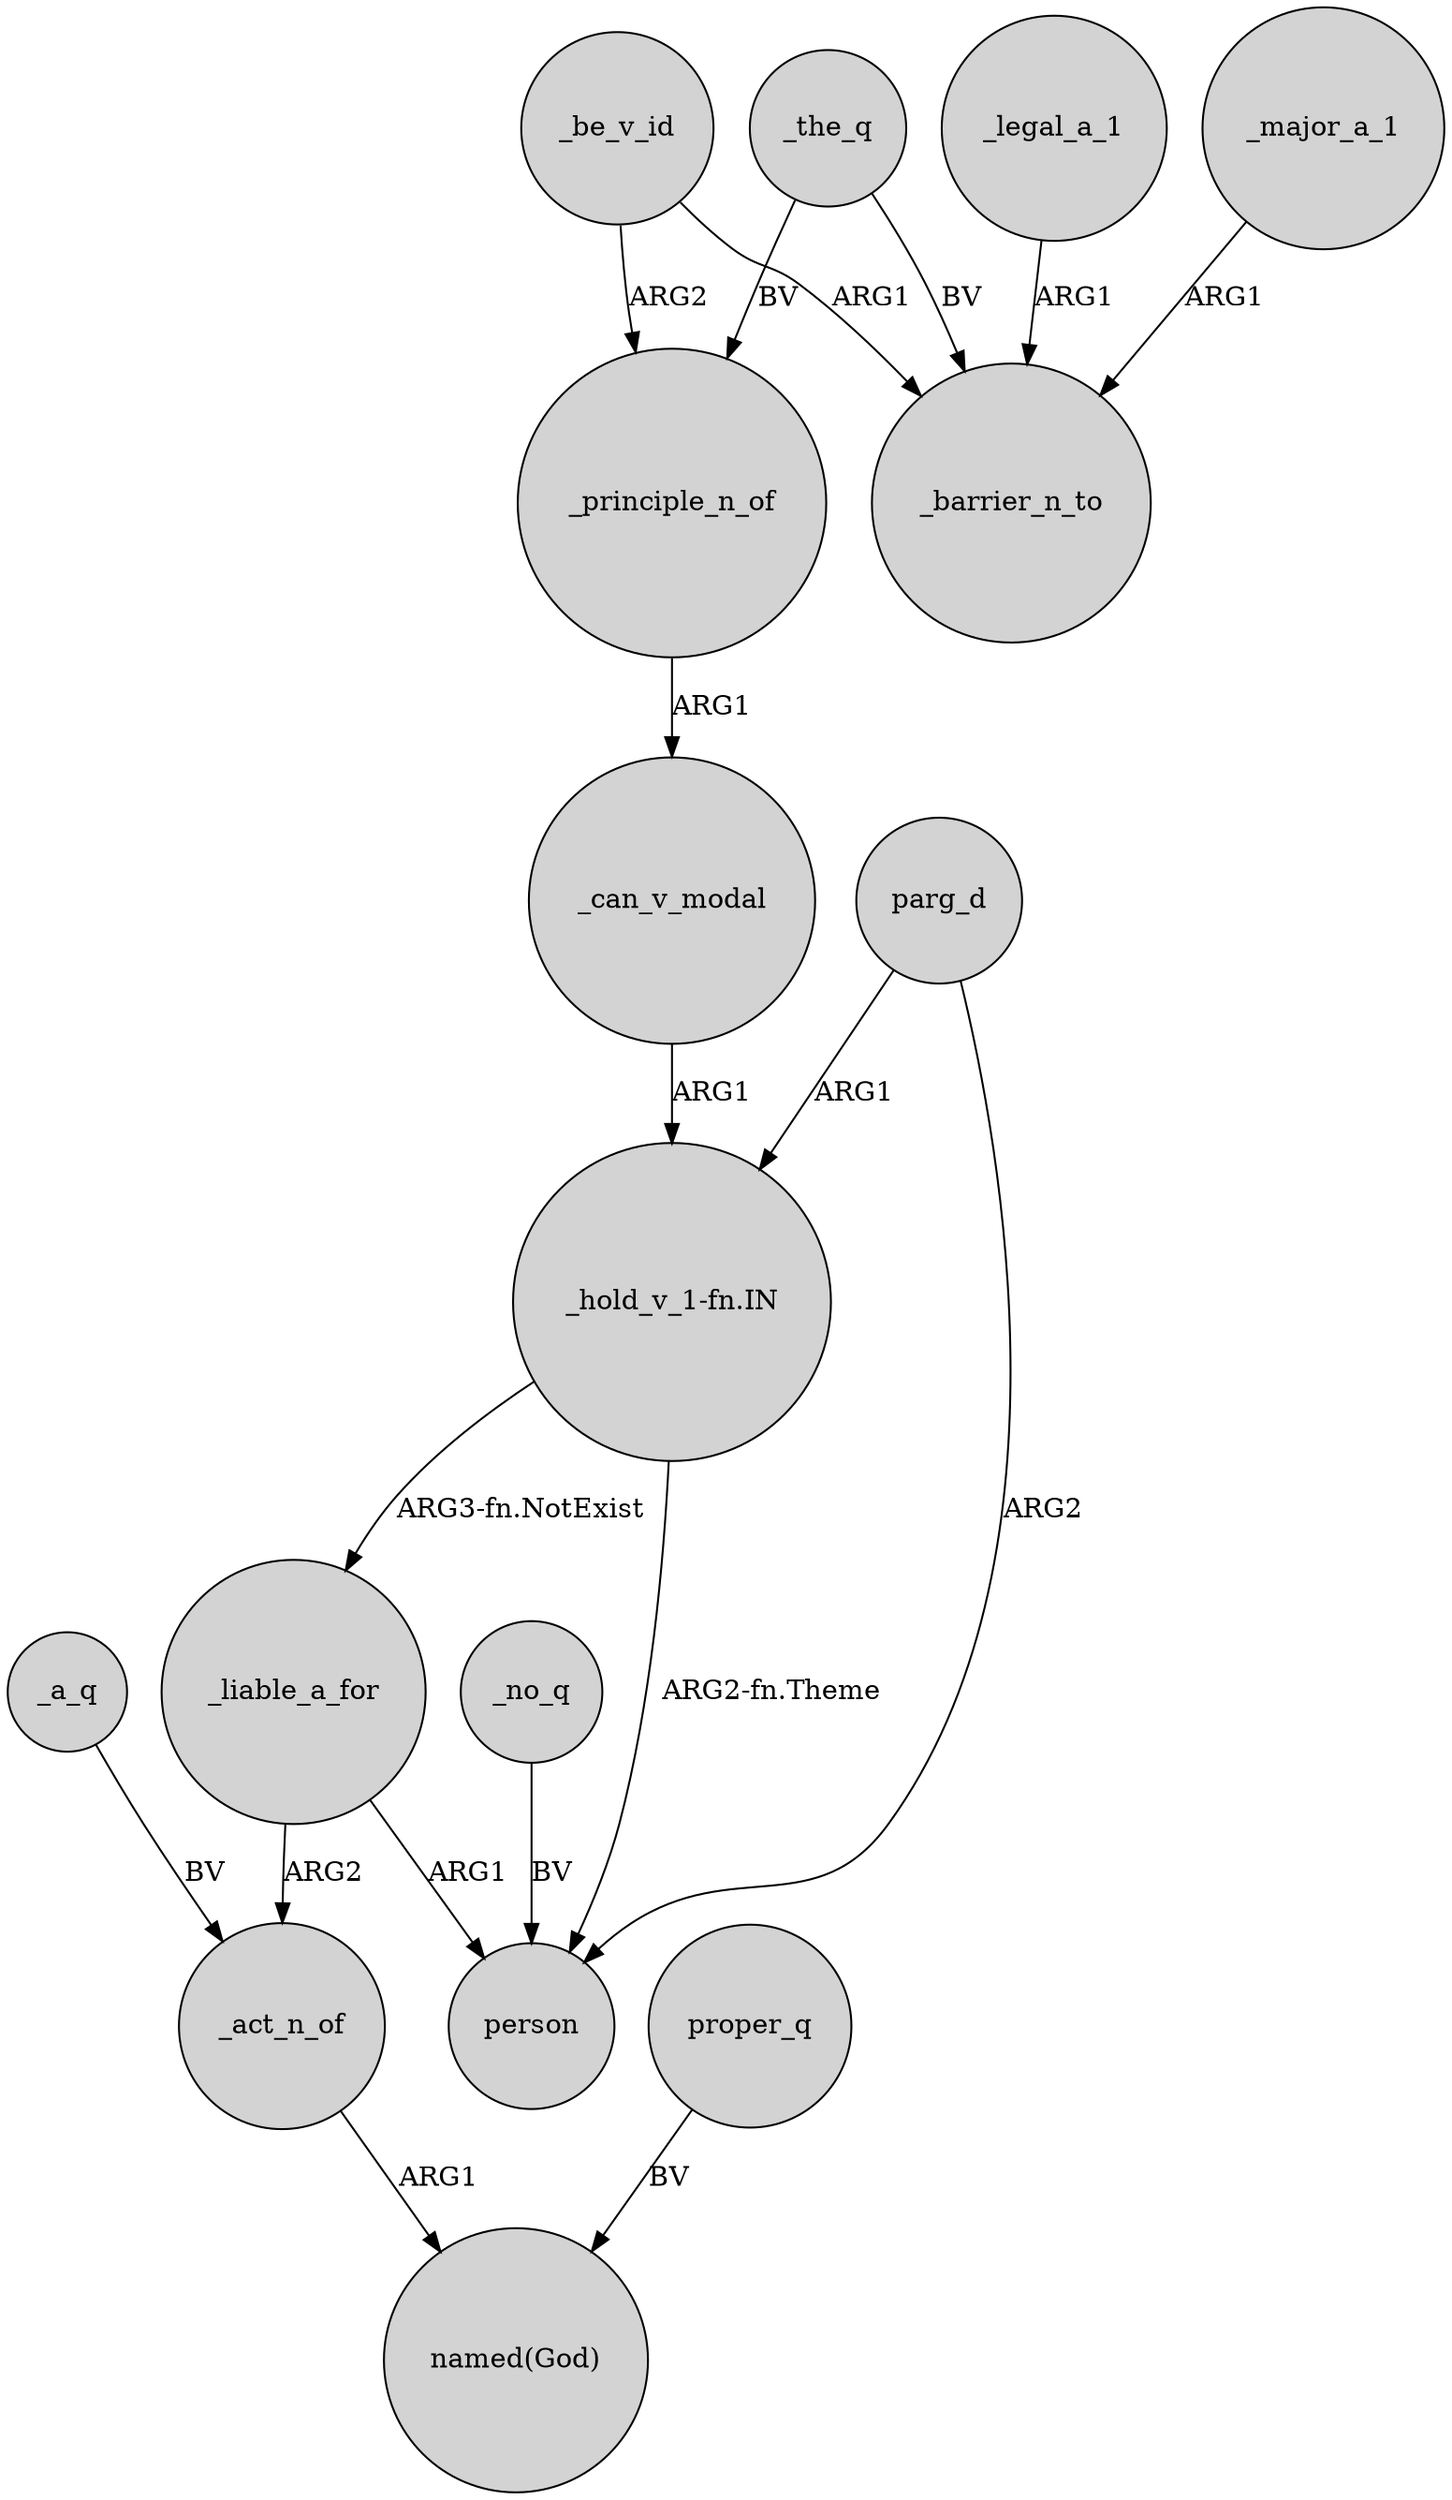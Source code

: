 digraph {
	node [shape=circle style=filled]
	_the_q -> _barrier_n_to [label=BV]
	_can_v_modal -> "_hold_v_1-fn.IN" [label=ARG1]
	"_hold_v_1-fn.IN" -> person [label="ARG2-fn.Theme"]
	"_hold_v_1-fn.IN" -> _liable_a_for [label="ARG3-fn.NotExist"]
	parg_d -> person [label=ARG2]
	_liable_a_for -> person [label=ARG1]
	parg_d -> "_hold_v_1-fn.IN" [label=ARG1]
	_act_n_of -> "named(God)" [label=ARG1]
	proper_q -> "named(God)" [label=BV]
	_a_q -> _act_n_of [label=BV]
	_be_v_id -> _principle_n_of [label=ARG2]
	_major_a_1 -> _barrier_n_to [label=ARG1]
	_legal_a_1 -> _barrier_n_to [label=ARG1]
	_the_q -> _principle_n_of [label=BV]
	_liable_a_for -> _act_n_of [label=ARG2]
	_no_q -> person [label=BV]
	_be_v_id -> _barrier_n_to [label=ARG1]
	_principle_n_of -> _can_v_modal [label=ARG1]
}
